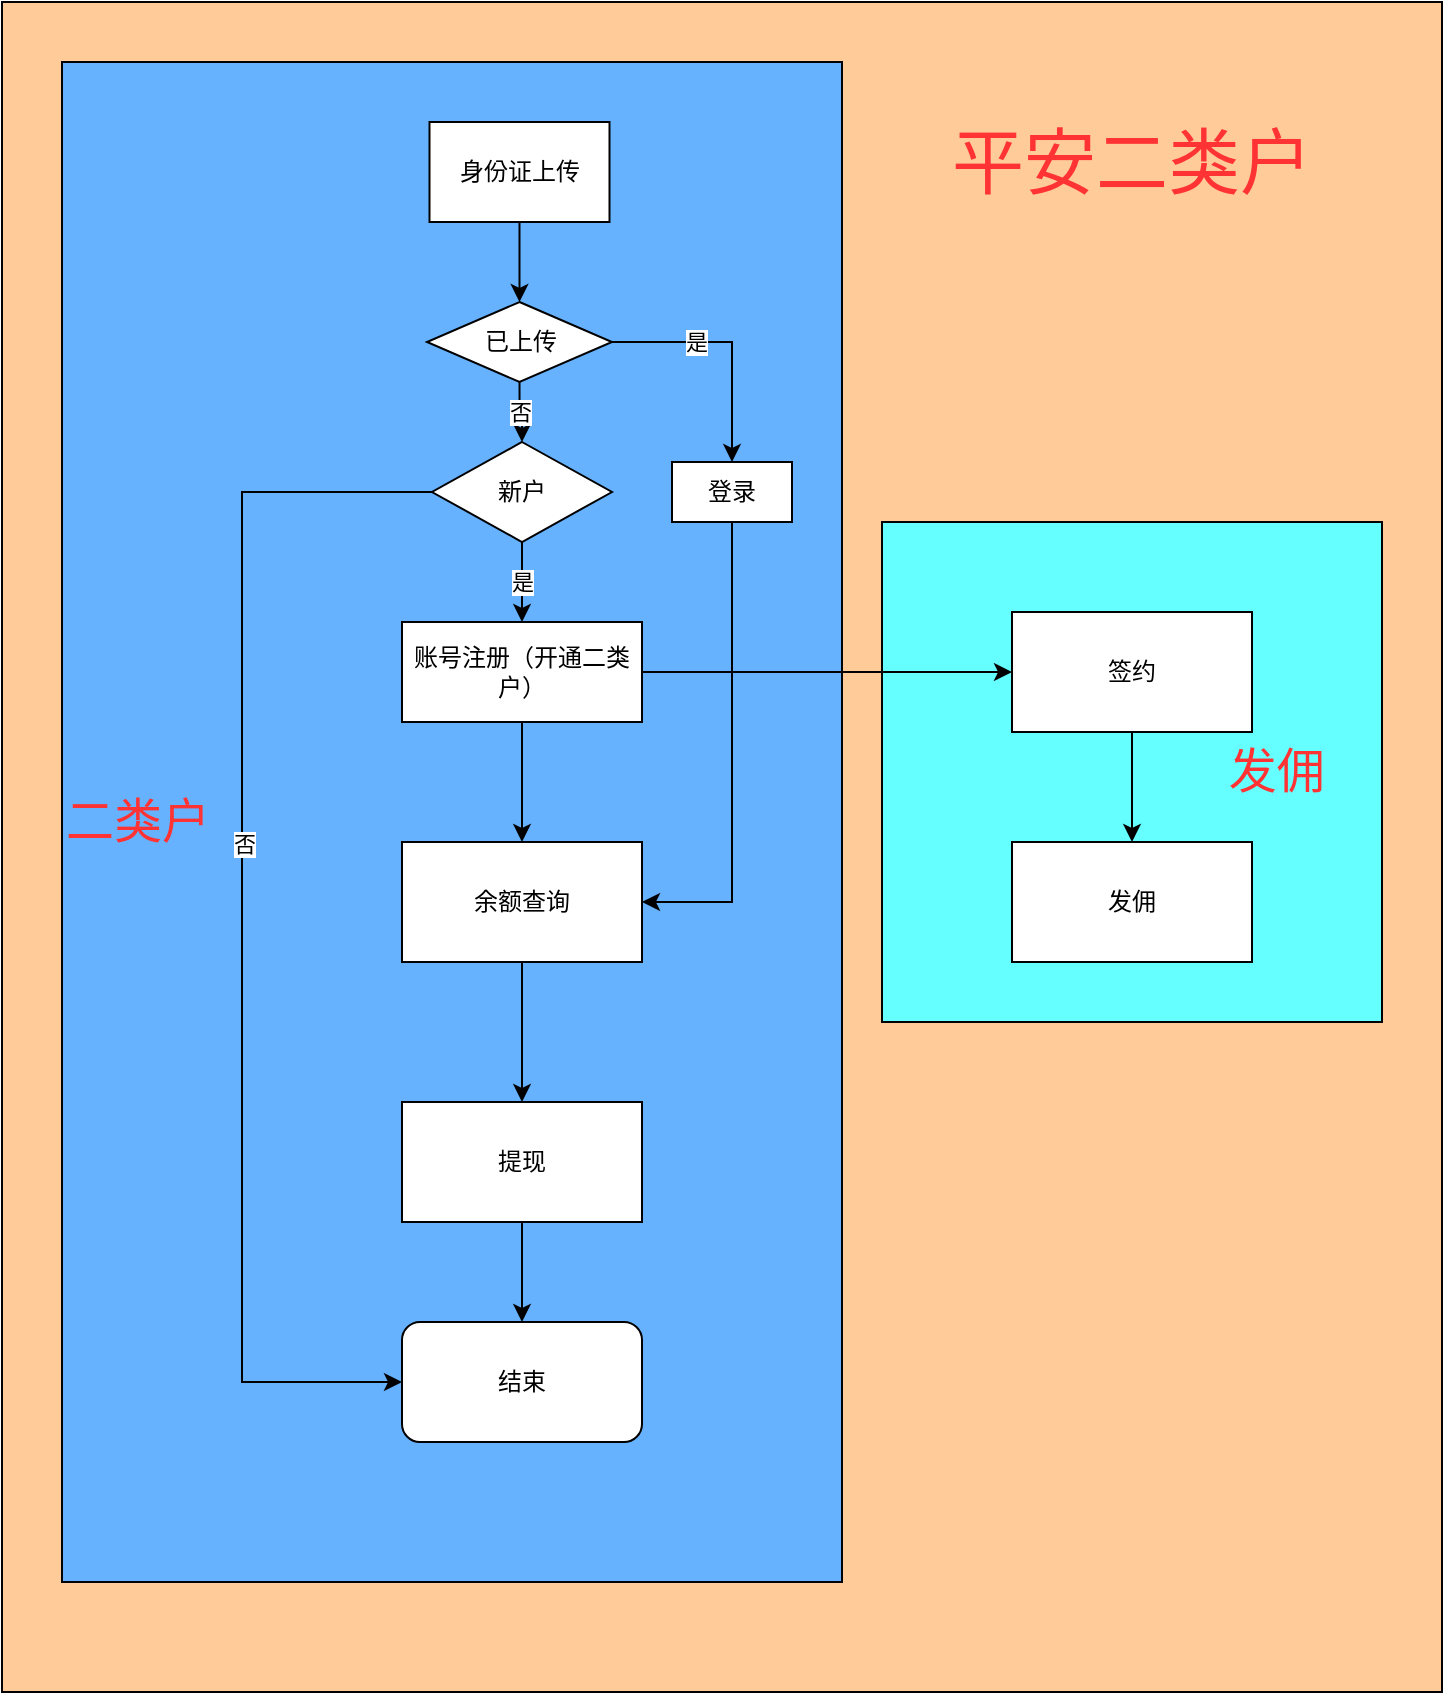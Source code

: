 <mxfile version="16.5.6" type="github">
  <diagram id="ECkrB1jMdO-9J8o60q_2" name="第 1 页">
    <mxGraphModel dx="1422" dy="762" grid="1" gridSize="10" guides="1" tooltips="1" connect="1" arrows="1" fold="1" page="1" pageScale="1" pageWidth="827" pageHeight="1169" math="0" shadow="0">
      <root>
        <mxCell id="0" />
        <mxCell id="1" parent="0" />
        <mxCell id="h-Xt1tI1-LUMdmjLfkKE-1" value="&lt;div&gt;&lt;br&gt;&lt;/div&gt;" style="rounded=0;whiteSpace=wrap;html=1;fontColor=#FF3333;align=left;fillColor=#FFCC99;" parent="1" vertex="1">
          <mxGeometry x="80" y="180" width="720" height="845" as="geometry" />
        </mxCell>
        <mxCell id="h-Xt1tI1-LUMdmjLfkKE-2" value="&lt;font style=&quot;font-size: 24px&quot;&gt;二类户&lt;/font&gt;" style="rounded=0;whiteSpace=wrap;html=1;fontColor=#FF3333;align=left;fillColor=#66B2FF;" parent="1" vertex="1">
          <mxGeometry x="110" y="210" width="390" height="760" as="geometry" />
        </mxCell>
        <mxCell id="h-Xt1tI1-LUMdmjLfkKE-3" value="&lt;font style=&quot;font-size: 24px&quot;&gt;发佣&amp;nbsp; &amp;nbsp;&amp;nbsp;&lt;/font&gt;" style="rounded=0;whiteSpace=wrap;html=1;fillColor=#66FFFF;align=right;fontColor=#FF3333;" parent="1" vertex="1">
          <mxGeometry x="520" y="440" width="250" height="250" as="geometry" />
        </mxCell>
        <mxCell id="h-Xt1tI1-LUMdmjLfkKE-4" value="" style="edgeStyle=orthogonalEdgeStyle;rounded=0;orthogonalLoop=1;jettySize=auto;html=1;entryX=0.5;entryY=0;entryDx=0;entryDy=0;" parent="1" source="h-Xt1tI1-LUMdmjLfkKE-5" edge="1" target="PTR1udxUZSkDVxZLzC3a-2">
          <mxGeometry relative="1" as="geometry">
            <mxPoint x="340" y="370" as="targetPoint" />
          </mxGeometry>
        </mxCell>
        <mxCell id="h-Xt1tI1-LUMdmjLfkKE-5" value="身份证上传" style="rounded=0;whiteSpace=wrap;html=1;" parent="1" vertex="1">
          <mxGeometry x="293.75" y="240" width="90" height="50" as="geometry" />
        </mxCell>
        <mxCell id="h-Xt1tI1-LUMdmjLfkKE-6" value="" style="edgeStyle=orthogonalEdgeStyle;rounded=0;orthogonalLoop=1;jettySize=auto;html=1;" parent="1" source="h-Xt1tI1-LUMdmjLfkKE-8" target="h-Xt1tI1-LUMdmjLfkKE-10" edge="1">
          <mxGeometry relative="1" as="geometry" />
        </mxCell>
        <mxCell id="h-Xt1tI1-LUMdmjLfkKE-7" style="edgeStyle=orthogonalEdgeStyle;rounded=0;orthogonalLoop=1;jettySize=auto;html=1;" parent="1" source="h-Xt1tI1-LUMdmjLfkKE-8" edge="1" target="h-Xt1tI1-LUMdmjLfkKE-19">
          <mxGeometry relative="1" as="geometry">
            <mxPoint x="480" y="515" as="targetPoint" />
          </mxGeometry>
        </mxCell>
        <mxCell id="h-Xt1tI1-LUMdmjLfkKE-8" value="账号注册（开通二类户）" style="whiteSpace=wrap;html=1;rounded=0;" parent="1" vertex="1">
          <mxGeometry x="280" y="490" width="120" height="50" as="geometry" />
        </mxCell>
        <mxCell id="h-Xt1tI1-LUMdmjLfkKE-9" value="" style="edgeStyle=orthogonalEdgeStyle;rounded=0;orthogonalLoop=1;jettySize=auto;html=1;" parent="1" source="h-Xt1tI1-LUMdmjLfkKE-10" target="h-Xt1tI1-LUMdmjLfkKE-12" edge="1">
          <mxGeometry relative="1" as="geometry" />
        </mxCell>
        <mxCell id="h-Xt1tI1-LUMdmjLfkKE-10" value="余额查询" style="whiteSpace=wrap;html=1;rounded=0;" parent="1" vertex="1">
          <mxGeometry x="280" y="600" width="120" height="60" as="geometry" />
        </mxCell>
        <mxCell id="h-Xt1tI1-LUMdmjLfkKE-11" value="" style="edgeStyle=orthogonalEdgeStyle;rounded=0;orthogonalLoop=1;jettySize=auto;html=1;" parent="1" source="h-Xt1tI1-LUMdmjLfkKE-12" target="h-Xt1tI1-LUMdmjLfkKE-17" edge="1">
          <mxGeometry relative="1" as="geometry" />
        </mxCell>
        <mxCell id="h-Xt1tI1-LUMdmjLfkKE-12" value="提现" style="whiteSpace=wrap;html=1;rounded=0;" parent="1" vertex="1">
          <mxGeometry x="280" y="730" width="120" height="60" as="geometry" />
        </mxCell>
        <mxCell id="h-Xt1tI1-LUMdmjLfkKE-13" value="是" style="edgeStyle=orthogonalEdgeStyle;rounded=0;orthogonalLoop=1;jettySize=auto;html=1;" parent="1" source="h-Xt1tI1-LUMdmjLfkKE-16" target="h-Xt1tI1-LUMdmjLfkKE-8" edge="1">
          <mxGeometry relative="1" as="geometry">
            <Array as="points">
              <mxPoint x="340" y="450" />
              <mxPoint x="340" y="450" />
            </Array>
          </mxGeometry>
        </mxCell>
        <mxCell id="h-Xt1tI1-LUMdmjLfkKE-14" style="edgeStyle=orthogonalEdgeStyle;rounded=0;orthogonalLoop=1;jettySize=auto;html=1;exitX=0;exitY=0.5;exitDx=0;exitDy=0;entryX=0;entryY=0.5;entryDx=0;entryDy=0;" parent="1" source="h-Xt1tI1-LUMdmjLfkKE-16" target="h-Xt1tI1-LUMdmjLfkKE-17" edge="1">
          <mxGeometry relative="1" as="geometry">
            <Array as="points">
              <mxPoint x="200" y="425" />
              <mxPoint x="200" y="870" />
            </Array>
          </mxGeometry>
        </mxCell>
        <mxCell id="h-Xt1tI1-LUMdmjLfkKE-15" value="否" style="edgeLabel;html=1;align=center;verticalAlign=middle;resizable=0;points=[];" parent="h-Xt1tI1-LUMdmjLfkKE-14" vertex="1" connectable="0">
          <mxGeometry x="-0.126" y="1" relative="1" as="geometry">
            <mxPoint as="offset" />
          </mxGeometry>
        </mxCell>
        <mxCell id="h-Xt1tI1-LUMdmjLfkKE-16" value="新户" style="rhombus;whiteSpace=wrap;html=1;" parent="1" vertex="1">
          <mxGeometry x="295" y="400" width="90" height="50" as="geometry" />
        </mxCell>
        <mxCell id="h-Xt1tI1-LUMdmjLfkKE-17" value="结束" style="rounded=1;whiteSpace=wrap;html=1;" parent="1" vertex="1">
          <mxGeometry x="280" y="840" width="120" height="60" as="geometry" />
        </mxCell>
        <mxCell id="h-Xt1tI1-LUMdmjLfkKE-18" value="" style="edgeStyle=orthogonalEdgeStyle;rounded=0;orthogonalLoop=1;jettySize=auto;html=1;" parent="1" source="h-Xt1tI1-LUMdmjLfkKE-19" target="h-Xt1tI1-LUMdmjLfkKE-20" edge="1">
          <mxGeometry relative="1" as="geometry" />
        </mxCell>
        <mxCell id="h-Xt1tI1-LUMdmjLfkKE-19" value="签约" style="rounded=0;whiteSpace=wrap;html=1;" parent="1" vertex="1">
          <mxGeometry x="585" y="485" width="120" height="60" as="geometry" />
        </mxCell>
        <mxCell id="h-Xt1tI1-LUMdmjLfkKE-20" value="发佣" style="whiteSpace=wrap;html=1;rounded=0;" parent="1" vertex="1">
          <mxGeometry x="585" y="600" width="120" height="60" as="geometry" />
        </mxCell>
        <mxCell id="h-Xt1tI1-LUMdmjLfkKE-21" value="&lt;font style=&quot;font-size: 36px&quot;&gt;平安二类户&lt;/font&gt;" style="text;html=1;strokeColor=none;fillColor=none;align=center;verticalAlign=middle;whiteSpace=wrap;rounded=0;fontColor=#FF3333;" parent="1" vertex="1">
          <mxGeometry x="545" y="230" width="200" height="60" as="geometry" />
        </mxCell>
        <mxCell id="PTR1udxUZSkDVxZLzC3a-5" style="edgeStyle=orthogonalEdgeStyle;rounded=0;orthogonalLoop=1;jettySize=auto;html=1;exitX=1;exitY=0.5;exitDx=0;exitDy=0;entryX=0.5;entryY=0;entryDx=0;entryDy=0;" edge="1" parent="1" source="PTR1udxUZSkDVxZLzC3a-2" target="PTR1udxUZSkDVxZLzC3a-4">
          <mxGeometry relative="1" as="geometry" />
        </mxCell>
        <mxCell id="PTR1udxUZSkDVxZLzC3a-7" value="是" style="edgeLabel;html=1;align=center;verticalAlign=middle;resizable=0;points=[];" vertex="1" connectable="0" parent="PTR1udxUZSkDVxZLzC3a-5">
          <mxGeometry x="-0.297" relative="1" as="geometry">
            <mxPoint as="offset" />
          </mxGeometry>
        </mxCell>
        <mxCell id="PTR1udxUZSkDVxZLzC3a-8" value="否" style="edgeStyle=orthogonalEdgeStyle;rounded=0;orthogonalLoop=1;jettySize=auto;html=1;exitX=0.5;exitY=1;exitDx=0;exitDy=0;" edge="1" parent="1" source="PTR1udxUZSkDVxZLzC3a-2" target="h-Xt1tI1-LUMdmjLfkKE-16">
          <mxGeometry relative="1" as="geometry" />
        </mxCell>
        <mxCell id="PTR1udxUZSkDVxZLzC3a-2" value="已上传" style="rhombus;whiteSpace=wrap;html=1;" vertex="1" parent="1">
          <mxGeometry x="292.5" y="330" width="92.5" height="40" as="geometry" />
        </mxCell>
        <mxCell id="PTR1udxUZSkDVxZLzC3a-6" style="edgeStyle=orthogonalEdgeStyle;rounded=0;orthogonalLoop=1;jettySize=auto;html=1;exitX=0.5;exitY=1;exitDx=0;exitDy=0;entryX=1;entryY=0.5;entryDx=0;entryDy=0;" edge="1" parent="1" source="PTR1udxUZSkDVxZLzC3a-4" target="h-Xt1tI1-LUMdmjLfkKE-10">
          <mxGeometry relative="1" as="geometry" />
        </mxCell>
        <mxCell id="PTR1udxUZSkDVxZLzC3a-4" value="登录" style="rounded=0;whiteSpace=wrap;html=1;" vertex="1" parent="1">
          <mxGeometry x="415" y="410" width="60" height="30" as="geometry" />
        </mxCell>
      </root>
    </mxGraphModel>
  </diagram>
</mxfile>

